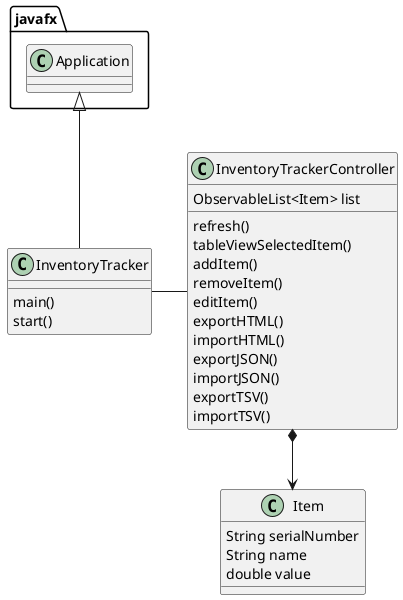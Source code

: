 @startuml

class InventoryTracker {
    main()
    start()
}

class InventoryTrackerController {
    ObservableList<Item> list

    refresh()
    tableViewSelectedItem()
    addItem()
    removeItem()
    editItem()
    exportHTML()
    importHTML()
    exportJSON()
    importJSON()
    exportTSV()
    importTSV()
}

class Item {
    String serialNumber
    String name
    double value
}

javafx.Application <|-- InventoryTracker

InventoryTracker - InventoryTrackerController
InventoryTrackerController *--> Item



@enduml